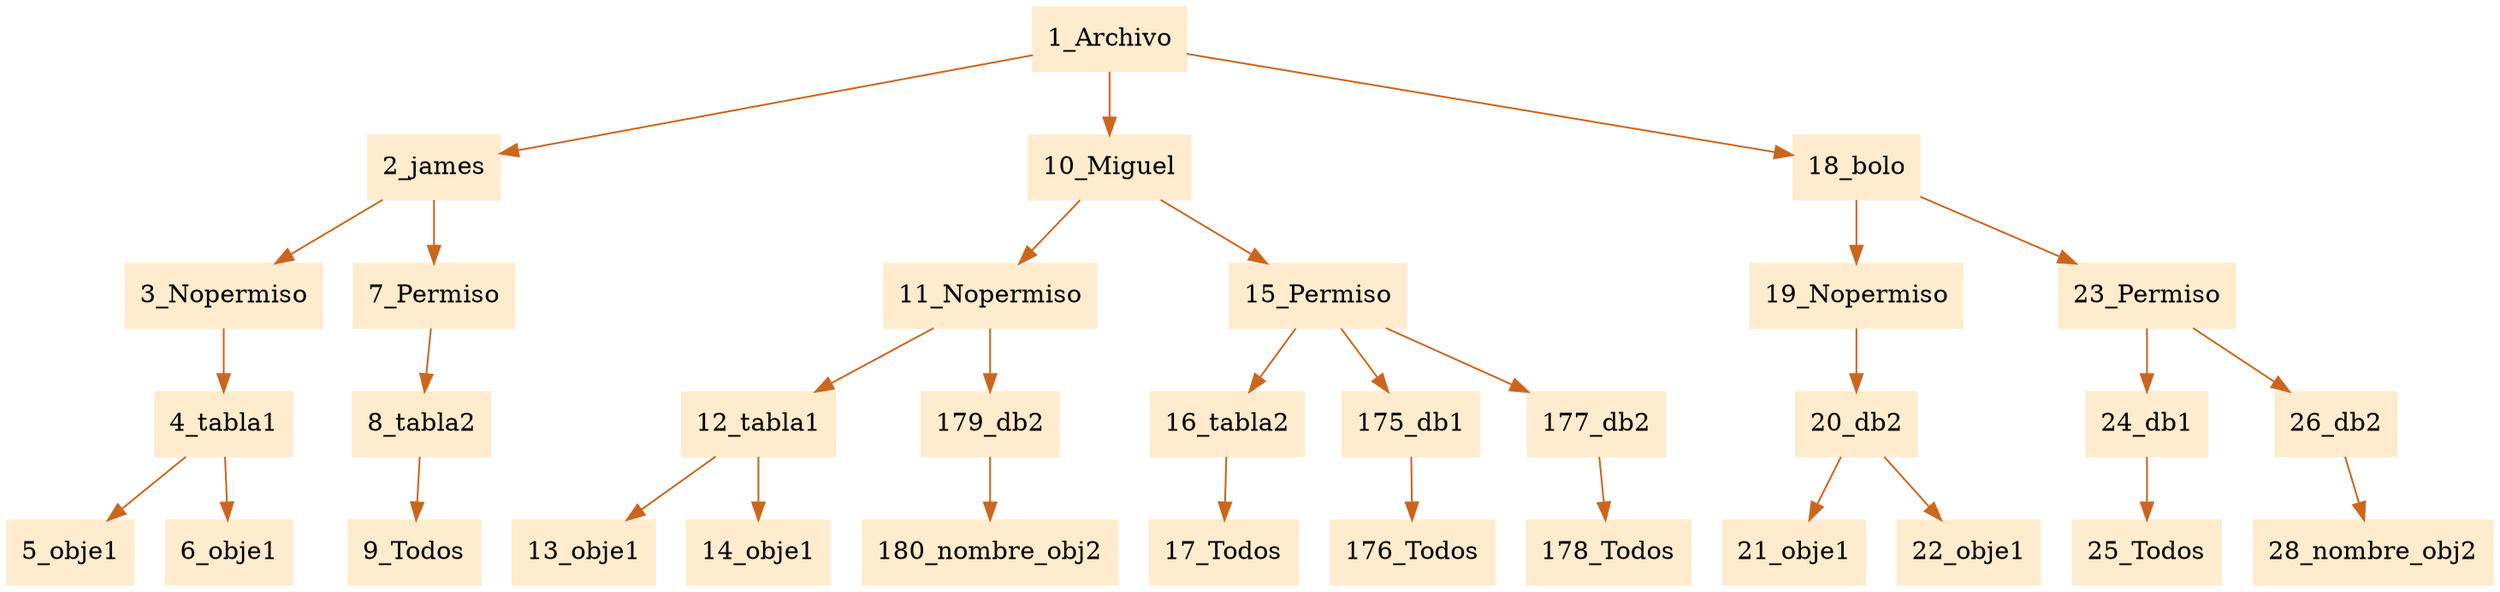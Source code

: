 digraph G {node[shape=box, style=filled, color=blanchedalmond]; edge[color=chocolate3];rankdir=UD 

"1_Archivo"->"2_james""2_james"->"3_Nopermiso""3_Nopermiso"->"4_tabla1""4_tabla1"->"5_obje1""4_tabla1"->"6_obje1""2_james"->"7_Permiso""7_Permiso"->"8_tabla2""8_tabla2"->"9_Todos""1_Archivo"->"10_Miguel""10_Miguel"->"11_Nopermiso""11_Nopermiso"->"12_tabla1""12_tabla1"->"13_obje1""12_tabla1"->"14_obje1""11_Nopermiso"->"179_db2""179_db2"->"180_nombre_obj2""10_Miguel"->"15_Permiso""15_Permiso"->"16_tabla2""16_tabla2"->"17_Todos""15_Permiso"->"175_db1""175_db1"->"176_Todos""15_Permiso"->"177_db2""177_db2"->"178_Todos""1_Archivo"->"18_bolo""18_bolo"->"19_Nopermiso""19_Nopermiso"->"20_db2""20_db2"->"21_obje1""20_db2"->"22_obje1""18_bolo"->"23_Permiso""23_Permiso"->"24_db1""24_db1"->"25_Todos""23_Permiso"->"26_db2""26_db2"->"28_nombre_obj2"

}

